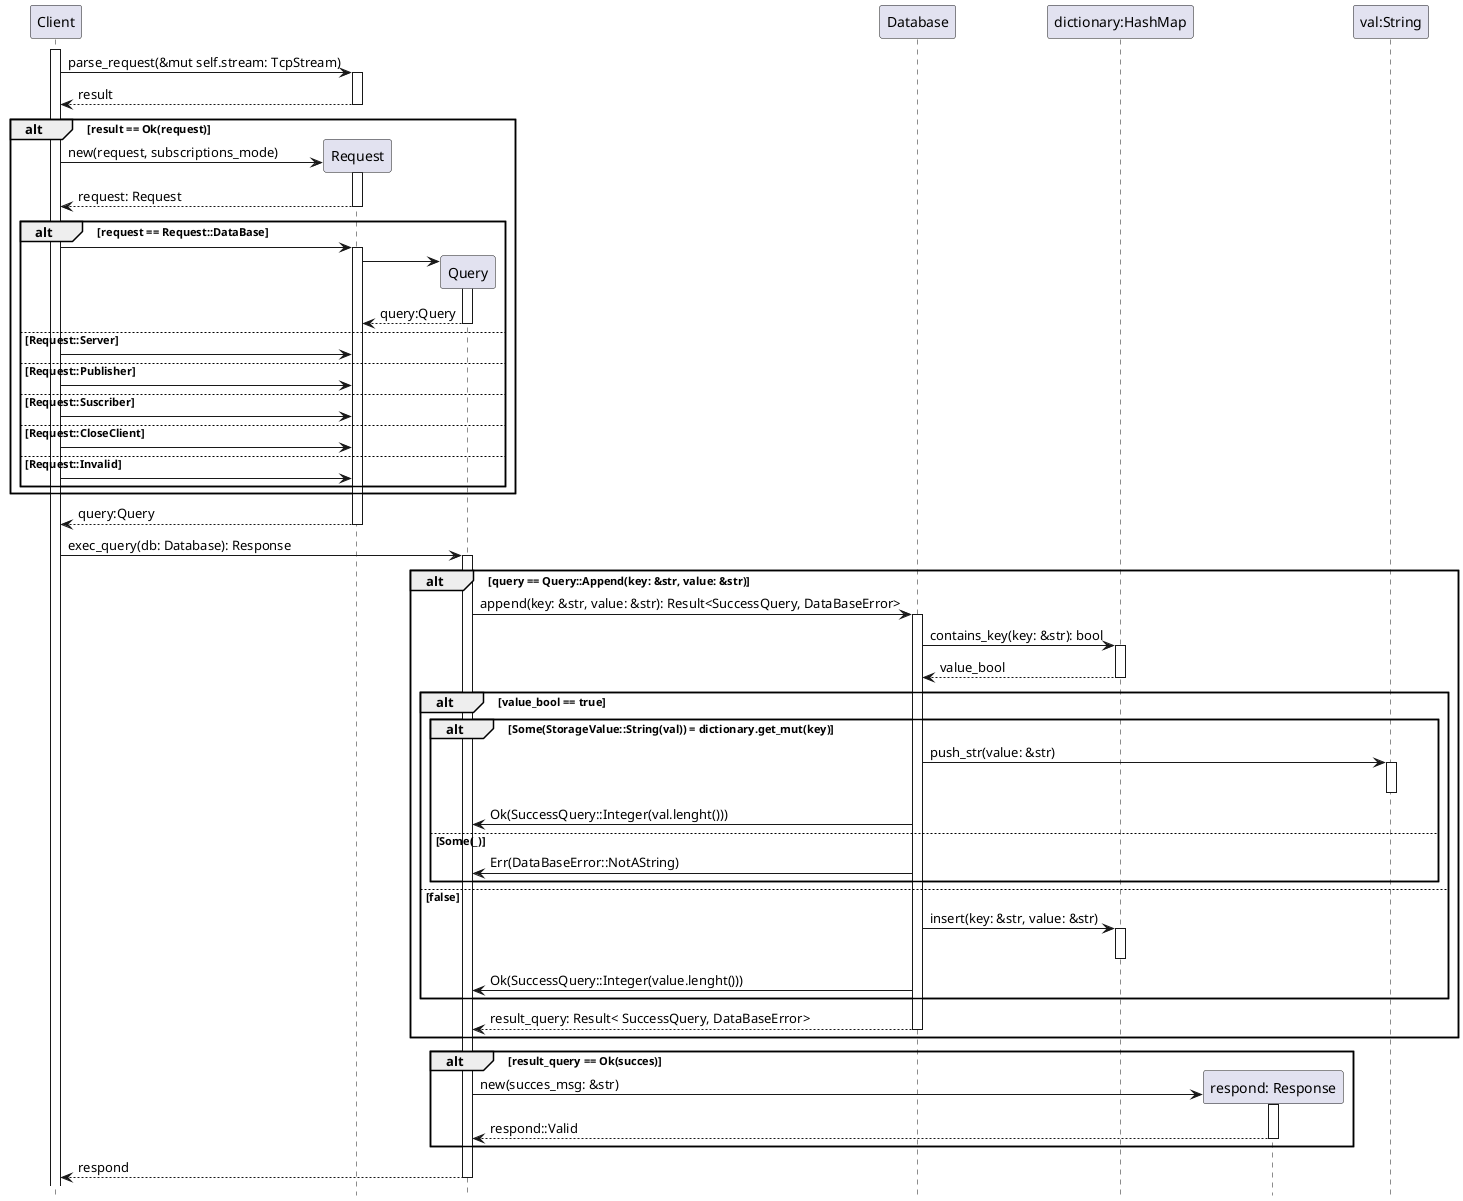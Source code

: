 @startuml handle_client
hide footbox
activate Client


participant Client order 10
participant Database order 100
participant Request order 20
participant Dictionary as "dictionary:HashMap" order 120
participant Value as "val:String" order 200
participant Query order 80

    Client -> Request++: parse_request(&mut self.stream: TcpStream)
    return result

    alt result == Ok(request) 
        create Request
        Client -> Request++: new(request, subscriptions_mode)
        return request: Request
        alt request == Request::DataBase
            Client -> Request++:
            create Query
            Request -> Query++:
            return query:Query
        else Request::Server
            Client -> Request:
        else Request::Publisher
            Client -> Request:
        else Request::Suscriber
            Client -> Request:
        else Request::CloseClient
            Client -> Request:
        else Request::Invalid
            Client -> Request:
        end
    end
    
    return query:Query

    Client -> Query++: exec_query(db: Database): Response

        alt query == Query::Append(key: &str, value: &str)
            Query -> Database++: append(key: &str, value: &str): Result<SuccessQuery, DataBaseError>
                Database -> Dictionary++: contains_key(key: &str): bool
                return value_bool
                alt value_bool == true
                    alt Some(StorageValue::String(val)) = dictionary.get_mut(key)
                        Database -> Value++: push_str(value: &str)
                        deactivate Value
                        Database -> Query: Ok(SuccessQuery::Integer(val.lenght()))
                    else Some(_)
                        Database -> Query: Err(DataBaseError::NotAString)
                    end 
                else false
                    Database -> Dictionary++: insert(key: &str, value: &str)
                    deactivate Dictionary
                    Database -> Query: Ok(SuccessQuery::Integer(value.lenght()))
                end     
            return result_query: Result< SuccessQuery, DataBaseError>
        end
    alt result_query == Ok(succes)
        participant Respond as "respond: Response" order 140
        create Respond
        Query -> Respond++: new(succes_msg: &str)
        return respond::Valid
    end
    return respond
@enduml